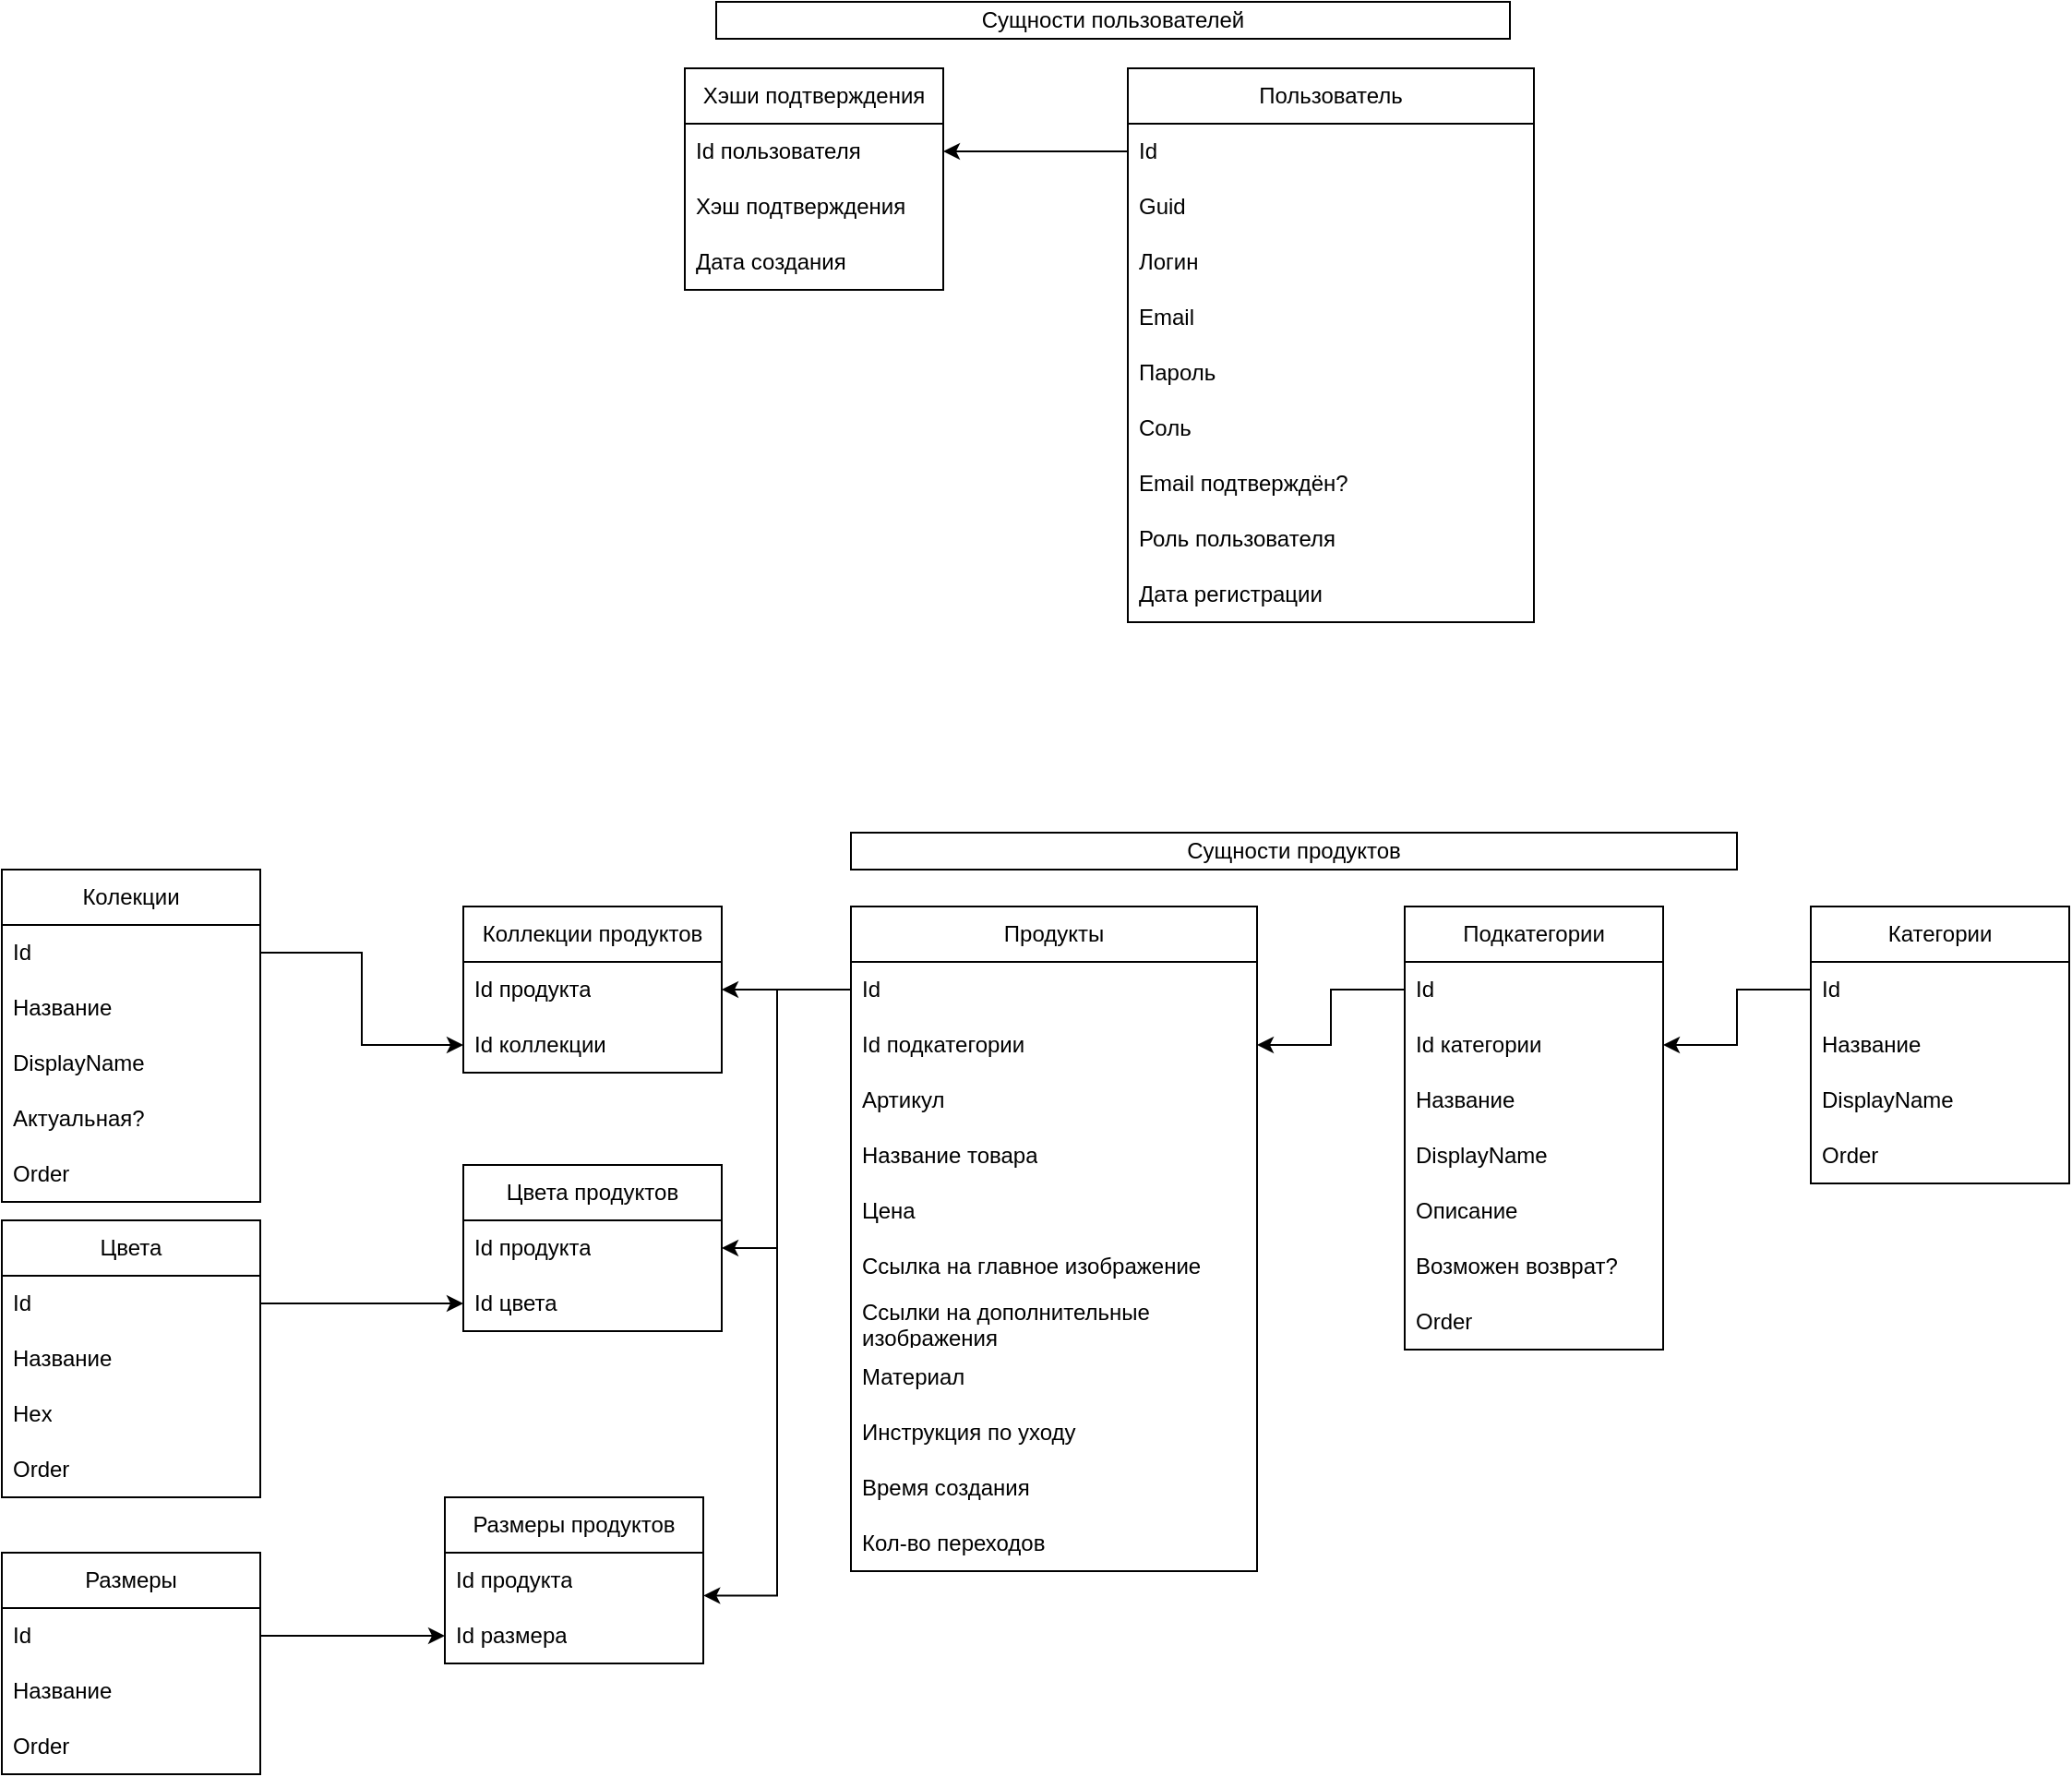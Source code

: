 <mxfile version="20.8.16" type="device"><diagram name="Страница 1" id="qZgRYrde17_SuBhzPgE3"><mxGraphModel dx="2572" dy="2032" grid="1" gridSize="10" guides="1" tooltips="1" connect="1" arrows="1" fold="1" page="1" pageScale="1" pageWidth="827" pageHeight="1169" math="0" shadow="0"><root><mxCell id="0"/><mxCell id="1" parent="0"/><mxCell id="1Yo5cwNijCHsMdxG44U0-1" value="Продукты" style="swimlane;fontStyle=0;childLayout=stackLayout;horizontal=1;startSize=30;horizontalStack=0;resizeParent=1;resizeParentMax=0;resizeLast=0;collapsible=1;marginBottom=0;whiteSpace=wrap;html=1;" parent="1" vertex="1"><mxGeometry x="-130" y="-230" width="220" height="360" as="geometry"/></mxCell><mxCell id="1Yo5cwNijCHsMdxG44U0-2" value="Id" style="text;strokeColor=none;fillColor=none;align=left;verticalAlign=middle;spacingLeft=4;spacingRight=4;overflow=hidden;points=[[0,0.5],[1,0.5]];portConstraint=eastwest;rotatable=0;whiteSpace=wrap;html=1;" parent="1Yo5cwNijCHsMdxG44U0-1" vertex="1"><mxGeometry y="30" width="220" height="30" as="geometry"/></mxCell><mxCell id="1Yo5cwNijCHsMdxG44U0-3" value="Id подкатегории" style="text;strokeColor=none;fillColor=none;align=left;verticalAlign=middle;spacingLeft=4;spacingRight=4;overflow=hidden;points=[[0,0.5],[1,0.5]];portConstraint=eastwest;rotatable=0;whiteSpace=wrap;html=1;" parent="1Yo5cwNijCHsMdxG44U0-1" vertex="1"><mxGeometry y="60" width="220" height="30" as="geometry"/></mxCell><mxCell id="1Yo5cwNijCHsMdxG44U0-45" value="Артикул" style="text;strokeColor=none;fillColor=none;align=left;verticalAlign=middle;spacingLeft=4;spacingRight=4;overflow=hidden;points=[[0,0.5],[1,0.5]];portConstraint=eastwest;rotatable=0;whiteSpace=wrap;html=1;" parent="1Yo5cwNijCHsMdxG44U0-1" vertex="1"><mxGeometry y="90" width="220" height="30" as="geometry"/></mxCell><mxCell id="1Yo5cwNijCHsMdxG44U0-71" value="Название товара" style="text;strokeColor=none;fillColor=none;align=left;verticalAlign=middle;spacingLeft=4;spacingRight=4;overflow=hidden;points=[[0,0.5],[1,0.5]];portConstraint=eastwest;rotatable=0;whiteSpace=wrap;html=1;" parent="1Yo5cwNijCHsMdxG44U0-1" vertex="1"><mxGeometry y="120" width="220" height="30" as="geometry"/></mxCell><mxCell id="1Yo5cwNijCHsMdxG44U0-78" value="Цена" style="text;strokeColor=none;fillColor=none;align=left;verticalAlign=middle;spacingLeft=4;spacingRight=4;overflow=hidden;points=[[0,0.5],[1,0.5]];portConstraint=eastwest;rotatable=0;whiteSpace=wrap;html=1;" parent="1Yo5cwNijCHsMdxG44U0-1" vertex="1"><mxGeometry y="150" width="220" height="30" as="geometry"/></mxCell><mxCell id="1Yo5cwNijCHsMdxG44U0-76" value="Ссылка на главное изображение" style="text;strokeColor=none;fillColor=none;align=left;verticalAlign=middle;spacingLeft=4;spacingRight=4;overflow=hidden;points=[[0,0.5],[1,0.5]];portConstraint=eastwest;rotatable=0;whiteSpace=wrap;html=1;" parent="1Yo5cwNijCHsMdxG44U0-1" vertex="1"><mxGeometry y="180" width="220" height="30" as="geometry"/></mxCell><mxCell id="1Yo5cwNijCHsMdxG44U0-77" value="Ссылки на дополнительные изображения" style="text;strokeColor=none;fillColor=none;align=left;verticalAlign=middle;spacingLeft=4;spacingRight=4;overflow=hidden;points=[[0,0.5],[1,0.5]];portConstraint=eastwest;rotatable=0;whiteSpace=wrap;html=1;" parent="1Yo5cwNijCHsMdxG44U0-1" vertex="1"><mxGeometry y="210" width="220" height="30" as="geometry"/></mxCell><mxCell id="1Yo5cwNijCHsMdxG44U0-53" value="Материал" style="text;strokeColor=none;fillColor=none;align=left;verticalAlign=middle;spacingLeft=4;spacingRight=4;overflow=hidden;points=[[0,0.5],[1,0.5]];portConstraint=eastwest;rotatable=0;whiteSpace=wrap;html=1;" parent="1Yo5cwNijCHsMdxG44U0-1" vertex="1"><mxGeometry y="240" width="220" height="30" as="geometry"/></mxCell><mxCell id="1Yo5cwNijCHsMdxG44U0-69" value="Инструкция по уходу" style="text;strokeColor=none;fillColor=none;align=left;verticalAlign=middle;spacingLeft=4;spacingRight=4;overflow=hidden;points=[[0,0.5],[1,0.5]];portConstraint=eastwest;rotatable=0;whiteSpace=wrap;html=1;" parent="1Yo5cwNijCHsMdxG44U0-1" vertex="1"><mxGeometry y="270" width="220" height="30" as="geometry"/></mxCell><mxCell id="1Yo5cwNijCHsMdxG44U0-52" value="Время создания" style="text;strokeColor=none;fillColor=none;align=left;verticalAlign=middle;spacingLeft=4;spacingRight=4;overflow=hidden;points=[[0,0.5],[1,0.5]];portConstraint=eastwest;rotatable=0;whiteSpace=wrap;html=1;" parent="1Yo5cwNijCHsMdxG44U0-1" vertex="1"><mxGeometry y="300" width="220" height="30" as="geometry"/></mxCell><mxCell id="1Yo5cwNijCHsMdxG44U0-70" value="Кол-во переходов" style="text;strokeColor=none;fillColor=none;align=left;verticalAlign=middle;spacingLeft=4;spacingRight=4;overflow=hidden;points=[[0,0.5],[1,0.5]];portConstraint=eastwest;rotatable=0;whiteSpace=wrap;html=1;" parent="1Yo5cwNijCHsMdxG44U0-1" vertex="1"><mxGeometry y="330" width="220" height="30" as="geometry"/></mxCell><mxCell id="1Yo5cwNijCHsMdxG44U0-19" value="Подкатегории" style="swimlane;fontStyle=0;childLayout=stackLayout;horizontal=1;startSize=30;horizontalStack=0;resizeParent=1;resizeParentMax=0;resizeLast=0;collapsible=1;marginBottom=0;whiteSpace=wrap;html=1;" parent="1" vertex="1"><mxGeometry x="170" y="-230" width="140" height="240" as="geometry"/></mxCell><mxCell id="1Yo5cwNijCHsMdxG44U0-20" value="Id" style="text;strokeColor=none;fillColor=none;align=left;verticalAlign=middle;spacingLeft=4;spacingRight=4;overflow=hidden;points=[[0,0.5],[1,0.5]];portConstraint=eastwest;rotatable=0;whiteSpace=wrap;html=1;" parent="1Yo5cwNijCHsMdxG44U0-19" vertex="1"><mxGeometry y="30" width="140" height="30" as="geometry"/></mxCell><mxCell id="1Yo5cwNijCHsMdxG44U0-21" value="Id категории" style="text;strokeColor=none;fillColor=none;align=left;verticalAlign=middle;spacingLeft=4;spacingRight=4;overflow=hidden;points=[[0,0.5],[1,0.5]];portConstraint=eastwest;rotatable=0;whiteSpace=wrap;html=1;" parent="1Yo5cwNijCHsMdxG44U0-19" vertex="1"><mxGeometry y="60" width="140" height="30" as="geometry"/></mxCell><mxCell id="WrPi92CGp4LUxfOSeH2P-5" value="Название" style="text;strokeColor=none;fillColor=none;align=left;verticalAlign=middle;spacingLeft=4;spacingRight=4;overflow=hidden;points=[[0,0.5],[1,0.5]];portConstraint=eastwest;rotatable=0;whiteSpace=wrap;html=1;" vertex="1" parent="1Yo5cwNijCHsMdxG44U0-19"><mxGeometry y="90" width="140" height="30" as="geometry"/></mxCell><mxCell id="WrPi92CGp4LUxfOSeH2P-6" value="DisplayName" style="text;strokeColor=none;fillColor=none;align=left;verticalAlign=middle;spacingLeft=4;spacingRight=4;overflow=hidden;points=[[0,0.5],[1,0.5]];portConstraint=eastwest;rotatable=0;whiteSpace=wrap;html=1;" vertex="1" parent="1Yo5cwNijCHsMdxG44U0-19"><mxGeometry y="120" width="140" height="30" as="geometry"/></mxCell><mxCell id="b9icPfwjyYHy-RqKGNiS-1" value="Описание" style="text;strokeColor=none;fillColor=none;align=left;verticalAlign=middle;spacingLeft=4;spacingRight=4;overflow=hidden;points=[[0,0.5],[1,0.5]];portConstraint=eastwest;rotatable=0;whiteSpace=wrap;html=1;" parent="1Yo5cwNijCHsMdxG44U0-19" vertex="1"><mxGeometry y="150" width="140" height="30" as="geometry"/></mxCell><mxCell id="WrPi92CGp4LUxfOSeH2P-7" value="Возможен возврат?" style="text;strokeColor=none;fillColor=none;align=left;verticalAlign=middle;spacingLeft=4;spacingRight=4;overflow=hidden;points=[[0,0.5],[1,0.5]];portConstraint=eastwest;rotatable=0;whiteSpace=wrap;html=1;" vertex="1" parent="1Yo5cwNijCHsMdxG44U0-19"><mxGeometry y="180" width="140" height="30" as="geometry"/></mxCell><mxCell id="WrPi92CGp4LUxfOSeH2P-8" value="Order" style="text;strokeColor=none;fillColor=none;align=left;verticalAlign=middle;spacingLeft=4;spacingRight=4;overflow=hidden;points=[[0,0.5],[1,0.5]];portConstraint=eastwest;rotatable=0;whiteSpace=wrap;html=1;" vertex="1" parent="1Yo5cwNijCHsMdxG44U0-19"><mxGeometry y="210" width="140" height="30" as="geometry"/></mxCell><mxCell id="1Yo5cwNijCHsMdxG44U0-23" value="Колекции" style="swimlane;fontStyle=0;childLayout=stackLayout;horizontal=1;startSize=30;horizontalStack=0;resizeParent=1;resizeParentMax=0;resizeLast=0;collapsible=1;marginBottom=0;whiteSpace=wrap;html=1;" parent="1" vertex="1"><mxGeometry x="-590" y="-250" width="140" height="180" as="geometry"/></mxCell><mxCell id="1Yo5cwNijCHsMdxG44U0-24" value="Id" style="text;strokeColor=none;fillColor=none;align=left;verticalAlign=middle;spacingLeft=4;spacingRight=4;overflow=hidden;points=[[0,0.5],[1,0.5]];portConstraint=eastwest;rotatable=0;whiteSpace=wrap;html=1;" parent="1Yo5cwNijCHsMdxG44U0-23" vertex="1"><mxGeometry y="30" width="140" height="30" as="geometry"/></mxCell><mxCell id="1Yo5cwNijCHsMdxG44U0-58" value="Название" style="text;strokeColor=none;fillColor=none;align=left;verticalAlign=middle;spacingLeft=4;spacingRight=4;overflow=hidden;points=[[0,0.5],[1,0.5]];portConstraint=eastwest;rotatable=0;whiteSpace=wrap;html=1;" parent="1Yo5cwNijCHsMdxG44U0-23" vertex="1"><mxGeometry y="60" width="140" height="30" as="geometry"/></mxCell><mxCell id="WrPi92CGp4LUxfOSeH2P-24" value="DisplayName" style="text;strokeColor=none;fillColor=none;align=left;verticalAlign=middle;spacingLeft=4;spacingRight=4;overflow=hidden;points=[[0,0.5],[1,0.5]];portConstraint=eastwest;rotatable=0;whiteSpace=wrap;html=1;" vertex="1" parent="1Yo5cwNijCHsMdxG44U0-23"><mxGeometry y="90" width="140" height="30" as="geometry"/></mxCell><mxCell id="1Yo5cwNijCHsMdxG44U0-25" value="Актуальная?" style="text;strokeColor=none;fillColor=none;align=left;verticalAlign=middle;spacingLeft=4;spacingRight=4;overflow=hidden;points=[[0,0.5],[1,0.5]];portConstraint=eastwest;rotatable=0;whiteSpace=wrap;html=1;" parent="1Yo5cwNijCHsMdxG44U0-23" vertex="1"><mxGeometry y="120" width="140" height="30" as="geometry"/></mxCell><mxCell id="1Yo5cwNijCHsMdxG44U0-40" value="Order" style="text;strokeColor=none;fillColor=none;align=left;verticalAlign=middle;spacingLeft=4;spacingRight=4;overflow=hidden;points=[[0,0.5],[1,0.5]];portConstraint=eastwest;rotatable=0;whiteSpace=wrap;html=1;" parent="1Yo5cwNijCHsMdxG44U0-23" vertex="1"><mxGeometry y="150" width="140" height="30" as="geometry"/></mxCell><mxCell id="1Yo5cwNijCHsMdxG44U0-30" value="Коллекции продуктов" style="swimlane;fontStyle=0;childLayout=stackLayout;horizontal=1;startSize=30;horizontalStack=0;resizeParent=1;resizeParentMax=0;resizeLast=0;collapsible=1;marginBottom=0;whiteSpace=wrap;html=1;" parent="1" vertex="1"><mxGeometry x="-340" y="-230" width="140" height="90" as="geometry"/></mxCell><mxCell id="1Yo5cwNijCHsMdxG44U0-31" value="Id продукта" style="text;strokeColor=none;fillColor=none;align=left;verticalAlign=middle;spacingLeft=4;spacingRight=4;overflow=hidden;points=[[0,0.5],[1,0.5]];portConstraint=eastwest;rotatable=0;whiteSpace=wrap;html=1;" parent="1Yo5cwNijCHsMdxG44U0-30" vertex="1"><mxGeometry y="30" width="140" height="30" as="geometry"/></mxCell><mxCell id="1Yo5cwNijCHsMdxG44U0-32" value="Id коллекции" style="text;strokeColor=none;fillColor=none;align=left;verticalAlign=middle;spacingLeft=4;spacingRight=4;overflow=hidden;points=[[0,0.5],[1,0.5]];portConstraint=eastwest;rotatable=0;whiteSpace=wrap;html=1;" parent="1Yo5cwNijCHsMdxG44U0-30" vertex="1"><mxGeometry y="60" width="140" height="30" as="geometry"/></mxCell><mxCell id="1Yo5cwNijCHsMdxG44U0-62" value="Цвета" style="swimlane;fontStyle=0;childLayout=stackLayout;horizontal=1;startSize=30;horizontalStack=0;resizeParent=1;resizeParentMax=0;resizeLast=0;collapsible=1;marginBottom=0;whiteSpace=wrap;html=1;" parent="1" vertex="1"><mxGeometry x="-590" y="-60" width="140" height="150" as="geometry"/></mxCell><mxCell id="1Yo5cwNijCHsMdxG44U0-63" value="Id" style="text;strokeColor=none;fillColor=none;align=left;verticalAlign=middle;spacingLeft=4;spacingRight=4;overflow=hidden;points=[[0,0.5],[1,0.5]];portConstraint=eastwest;rotatable=0;whiteSpace=wrap;html=1;" parent="1Yo5cwNijCHsMdxG44U0-62" vertex="1"><mxGeometry y="30" width="140" height="30" as="geometry"/></mxCell><mxCell id="1Yo5cwNijCHsMdxG44U0-68" value="Название" style="text;strokeColor=none;fillColor=none;align=left;verticalAlign=middle;spacingLeft=4;spacingRight=4;overflow=hidden;points=[[0,0.5],[1,0.5]];portConstraint=eastwest;rotatable=0;whiteSpace=wrap;html=1;" parent="1Yo5cwNijCHsMdxG44U0-62" vertex="1"><mxGeometry y="60" width="140" height="30" as="geometry"/></mxCell><mxCell id="1Yo5cwNijCHsMdxG44U0-64" value="Hex" style="text;strokeColor=none;fillColor=none;align=left;verticalAlign=middle;spacingLeft=4;spacingRight=4;overflow=hidden;points=[[0,0.5],[1,0.5]];portConstraint=eastwest;rotatable=0;whiteSpace=wrap;html=1;" parent="1Yo5cwNijCHsMdxG44U0-62" vertex="1"><mxGeometry y="90" width="140" height="30" as="geometry"/></mxCell><mxCell id="1Yo5cwNijCHsMdxG44U0-65" value="Order" style="text;strokeColor=none;fillColor=none;align=left;verticalAlign=middle;spacingLeft=4;spacingRight=4;overflow=hidden;points=[[0,0.5],[1,0.5]];portConstraint=eastwest;rotatable=0;whiteSpace=wrap;html=1;" parent="1Yo5cwNijCHsMdxG44U0-62" vertex="1"><mxGeometry y="120" width="140" height="30" as="geometry"/></mxCell><mxCell id="WrPi92CGp4LUxfOSeH2P-1" value="Сущности продуктов" style="rounded=0;whiteSpace=wrap;html=1;" vertex="1" parent="1"><mxGeometry x="-130" y="-270" width="480" height="20" as="geometry"/></mxCell><mxCell id="WrPi92CGp4LUxfOSeH2P-11" style="edgeStyle=orthogonalEdgeStyle;rounded=0;orthogonalLoop=1;jettySize=auto;html=1;exitX=0;exitY=0.5;exitDx=0;exitDy=0;entryX=1;entryY=0.5;entryDx=0;entryDy=0;" edge="1" parent="1" source="1Yo5cwNijCHsMdxG44U0-20" target="1Yo5cwNijCHsMdxG44U0-3"><mxGeometry relative="1" as="geometry"/></mxCell><mxCell id="WrPi92CGp4LUxfOSeH2P-12" value="Категории" style="swimlane;fontStyle=0;childLayout=stackLayout;horizontal=1;startSize=30;horizontalStack=0;resizeParent=1;resizeParentMax=0;resizeLast=0;collapsible=1;marginBottom=0;whiteSpace=wrap;html=1;" vertex="1" parent="1"><mxGeometry x="390" y="-230" width="140" height="150" as="geometry"/></mxCell><mxCell id="WrPi92CGp4LUxfOSeH2P-13" value="Id" style="text;strokeColor=none;fillColor=none;align=left;verticalAlign=middle;spacingLeft=4;spacingRight=4;overflow=hidden;points=[[0,0.5],[1,0.5]];portConstraint=eastwest;rotatable=0;whiteSpace=wrap;html=1;" vertex="1" parent="WrPi92CGp4LUxfOSeH2P-12"><mxGeometry y="30" width="140" height="30" as="geometry"/></mxCell><mxCell id="WrPi92CGp4LUxfOSeH2P-15" value="Название" style="text;strokeColor=none;fillColor=none;align=left;verticalAlign=middle;spacingLeft=4;spacingRight=4;overflow=hidden;points=[[0,0.5],[1,0.5]];portConstraint=eastwest;rotatable=0;whiteSpace=wrap;html=1;" vertex="1" parent="WrPi92CGp4LUxfOSeH2P-12"><mxGeometry y="60" width="140" height="30" as="geometry"/></mxCell><mxCell id="WrPi92CGp4LUxfOSeH2P-16" value="DisplayName" style="text;strokeColor=none;fillColor=none;align=left;verticalAlign=middle;spacingLeft=4;spacingRight=4;overflow=hidden;points=[[0,0.5],[1,0.5]];portConstraint=eastwest;rotatable=0;whiteSpace=wrap;html=1;" vertex="1" parent="WrPi92CGp4LUxfOSeH2P-12"><mxGeometry y="90" width="140" height="30" as="geometry"/></mxCell><mxCell id="WrPi92CGp4LUxfOSeH2P-21" value="Order" style="text;strokeColor=none;fillColor=none;align=left;verticalAlign=middle;spacingLeft=4;spacingRight=4;overflow=hidden;points=[[0,0.5],[1,0.5]];portConstraint=eastwest;rotatable=0;whiteSpace=wrap;html=1;" vertex="1" parent="WrPi92CGp4LUxfOSeH2P-12"><mxGeometry y="120" width="140" height="30" as="geometry"/></mxCell><mxCell id="WrPi92CGp4LUxfOSeH2P-22" style="edgeStyle=orthogonalEdgeStyle;rounded=0;orthogonalLoop=1;jettySize=auto;html=1;exitX=0;exitY=0.5;exitDx=0;exitDy=0;entryX=1;entryY=0.5;entryDx=0;entryDy=0;" edge="1" parent="1" source="WrPi92CGp4LUxfOSeH2P-13" target="1Yo5cwNijCHsMdxG44U0-21"><mxGeometry relative="1" as="geometry"/></mxCell><mxCell id="WrPi92CGp4LUxfOSeH2P-26" style="edgeStyle=orthogonalEdgeStyle;rounded=0;orthogonalLoop=1;jettySize=auto;html=1;exitX=0;exitY=0.5;exitDx=0;exitDy=0;entryX=1;entryY=0.5;entryDx=0;entryDy=0;" edge="1" parent="1" source="1Yo5cwNijCHsMdxG44U0-2" target="1Yo5cwNijCHsMdxG44U0-31"><mxGeometry relative="1" as="geometry"/></mxCell><mxCell id="WrPi92CGp4LUxfOSeH2P-27" style="edgeStyle=orthogonalEdgeStyle;rounded=0;orthogonalLoop=1;jettySize=auto;html=1;exitX=1;exitY=0.5;exitDx=0;exitDy=0;entryX=0;entryY=0.5;entryDx=0;entryDy=0;" edge="1" parent="1" source="1Yo5cwNijCHsMdxG44U0-24" target="1Yo5cwNijCHsMdxG44U0-32"><mxGeometry relative="1" as="geometry"/></mxCell><mxCell id="WrPi92CGp4LUxfOSeH2P-28" value="Цвета продуктов" style="swimlane;fontStyle=0;childLayout=stackLayout;horizontal=1;startSize=30;horizontalStack=0;resizeParent=1;resizeParentMax=0;resizeLast=0;collapsible=1;marginBottom=0;whiteSpace=wrap;html=1;" vertex="1" parent="1"><mxGeometry x="-340" y="-90" width="140" height="90" as="geometry"/></mxCell><mxCell id="WrPi92CGp4LUxfOSeH2P-29" value="Id продукта" style="text;strokeColor=none;fillColor=none;align=left;verticalAlign=middle;spacingLeft=4;spacingRight=4;overflow=hidden;points=[[0,0.5],[1,0.5]];portConstraint=eastwest;rotatable=0;whiteSpace=wrap;html=1;" vertex="1" parent="WrPi92CGp4LUxfOSeH2P-28"><mxGeometry y="30" width="140" height="30" as="geometry"/></mxCell><mxCell id="WrPi92CGp4LUxfOSeH2P-30" value="Id цвета" style="text;strokeColor=none;fillColor=none;align=left;verticalAlign=middle;spacingLeft=4;spacingRight=4;overflow=hidden;points=[[0,0.5],[1,0.5]];portConstraint=eastwest;rotatable=0;whiteSpace=wrap;html=1;" vertex="1" parent="WrPi92CGp4LUxfOSeH2P-28"><mxGeometry y="60" width="140" height="30" as="geometry"/></mxCell><mxCell id="WrPi92CGp4LUxfOSeH2P-31" style="edgeStyle=orthogonalEdgeStyle;rounded=0;orthogonalLoop=1;jettySize=auto;html=1;exitX=1;exitY=0.5;exitDx=0;exitDy=0;entryX=0;entryY=0.5;entryDx=0;entryDy=0;" edge="1" parent="1" source="1Yo5cwNijCHsMdxG44U0-63" target="WrPi92CGp4LUxfOSeH2P-30"><mxGeometry relative="1" as="geometry"/></mxCell><mxCell id="WrPi92CGp4LUxfOSeH2P-32" style="edgeStyle=orthogonalEdgeStyle;rounded=0;orthogonalLoop=1;jettySize=auto;html=1;exitX=0;exitY=0.5;exitDx=0;exitDy=0;entryX=1;entryY=0.5;entryDx=0;entryDy=0;" edge="1" parent="1" source="1Yo5cwNijCHsMdxG44U0-2" target="WrPi92CGp4LUxfOSeH2P-29"><mxGeometry relative="1" as="geometry"><Array as="points"><mxPoint x="-170" y="-185"/><mxPoint x="-170" y="-45"/></Array></mxGeometry></mxCell><mxCell id="WrPi92CGp4LUxfOSeH2P-33" value="Размеры" style="swimlane;fontStyle=0;childLayout=stackLayout;horizontal=1;startSize=30;horizontalStack=0;resizeParent=1;resizeParentMax=0;resizeLast=0;collapsible=1;marginBottom=0;whiteSpace=wrap;html=1;" vertex="1" parent="1"><mxGeometry x="-590" y="120" width="140" height="120" as="geometry"/></mxCell><mxCell id="WrPi92CGp4LUxfOSeH2P-34" value="Id" style="text;strokeColor=none;fillColor=none;align=left;verticalAlign=middle;spacingLeft=4;spacingRight=4;overflow=hidden;points=[[0,0.5],[1,0.5]];portConstraint=eastwest;rotatable=0;whiteSpace=wrap;html=1;" vertex="1" parent="WrPi92CGp4LUxfOSeH2P-33"><mxGeometry y="30" width="140" height="30" as="geometry"/></mxCell><mxCell id="WrPi92CGp4LUxfOSeH2P-35" value="Название" style="text;strokeColor=none;fillColor=none;align=left;verticalAlign=middle;spacingLeft=4;spacingRight=4;overflow=hidden;points=[[0,0.5],[1,0.5]];portConstraint=eastwest;rotatable=0;whiteSpace=wrap;html=1;" vertex="1" parent="WrPi92CGp4LUxfOSeH2P-33"><mxGeometry y="60" width="140" height="30" as="geometry"/></mxCell><mxCell id="WrPi92CGp4LUxfOSeH2P-37" value="Order" style="text;strokeColor=none;fillColor=none;align=left;verticalAlign=middle;spacingLeft=4;spacingRight=4;overflow=hidden;points=[[0,0.5],[1,0.5]];portConstraint=eastwest;rotatable=0;whiteSpace=wrap;html=1;" vertex="1" parent="WrPi92CGp4LUxfOSeH2P-33"><mxGeometry y="90" width="140" height="30" as="geometry"/></mxCell><mxCell id="WrPi92CGp4LUxfOSeH2P-38" value="Размеры продуктов" style="swimlane;fontStyle=0;childLayout=stackLayout;horizontal=1;startSize=30;horizontalStack=0;resizeParent=1;resizeParentMax=0;resizeLast=0;collapsible=1;marginBottom=0;whiteSpace=wrap;html=1;" vertex="1" parent="1"><mxGeometry x="-350" y="90" width="140" height="90" as="geometry"/></mxCell><mxCell id="WrPi92CGp4LUxfOSeH2P-39" value="Id продукта" style="text;strokeColor=none;fillColor=none;align=left;verticalAlign=middle;spacingLeft=4;spacingRight=4;overflow=hidden;points=[[0,0.5],[1,0.5]];portConstraint=eastwest;rotatable=0;whiteSpace=wrap;html=1;" vertex="1" parent="WrPi92CGp4LUxfOSeH2P-38"><mxGeometry y="30" width="140" height="30" as="geometry"/></mxCell><mxCell id="WrPi92CGp4LUxfOSeH2P-40" value="Id размера" style="text;strokeColor=none;fillColor=none;align=left;verticalAlign=middle;spacingLeft=4;spacingRight=4;overflow=hidden;points=[[0,0.5],[1,0.5]];portConstraint=eastwest;rotatable=0;whiteSpace=wrap;html=1;" vertex="1" parent="WrPi92CGp4LUxfOSeH2P-38"><mxGeometry y="60" width="140" height="30" as="geometry"/></mxCell><mxCell id="WrPi92CGp4LUxfOSeH2P-41" style="edgeStyle=orthogonalEdgeStyle;rounded=0;orthogonalLoop=1;jettySize=auto;html=1;exitX=1;exitY=0.5;exitDx=0;exitDy=0;entryX=0;entryY=0.5;entryDx=0;entryDy=0;" edge="1" parent="1" source="WrPi92CGp4LUxfOSeH2P-34" target="WrPi92CGp4LUxfOSeH2P-40"><mxGeometry relative="1" as="geometry"/></mxCell><mxCell id="WrPi92CGp4LUxfOSeH2P-42" style="edgeStyle=orthogonalEdgeStyle;rounded=0;orthogonalLoop=1;jettySize=auto;html=1;exitX=0;exitY=0.5;exitDx=0;exitDy=0;entryX=1.001;entryY=0.774;entryDx=0;entryDy=0;entryPerimeter=0;" edge="1" parent="1" source="1Yo5cwNijCHsMdxG44U0-2" target="WrPi92CGp4LUxfOSeH2P-39"><mxGeometry relative="1" as="geometry"/></mxCell><mxCell id="WrPi92CGp4LUxfOSeH2P-43" value="Сущности пользователей" style="rounded=0;whiteSpace=wrap;html=1;" vertex="1" parent="1"><mxGeometry x="-203" y="-720" width="430" height="20" as="geometry"/></mxCell><mxCell id="WrPi92CGp4LUxfOSeH2P-44" value="Пользователь" style="swimlane;fontStyle=0;childLayout=stackLayout;horizontal=1;startSize=30;horizontalStack=0;resizeParent=1;resizeParentMax=0;resizeLast=0;collapsible=1;marginBottom=0;whiteSpace=wrap;html=1;" vertex="1" parent="1"><mxGeometry x="20" y="-684" width="220" height="300" as="geometry"/></mxCell><mxCell id="WrPi92CGp4LUxfOSeH2P-45" value="Id" style="text;strokeColor=none;fillColor=none;align=left;verticalAlign=middle;spacingLeft=4;spacingRight=4;overflow=hidden;points=[[0,0.5],[1,0.5]];portConstraint=eastwest;rotatable=0;whiteSpace=wrap;html=1;" vertex="1" parent="WrPi92CGp4LUxfOSeH2P-44"><mxGeometry y="30" width="220" height="30" as="geometry"/></mxCell><mxCell id="WrPi92CGp4LUxfOSeH2P-46" value="Guid" style="text;strokeColor=none;fillColor=none;align=left;verticalAlign=middle;spacingLeft=4;spacingRight=4;overflow=hidden;points=[[0,0.5],[1,0.5]];portConstraint=eastwest;rotatable=0;whiteSpace=wrap;html=1;" vertex="1" parent="WrPi92CGp4LUxfOSeH2P-44"><mxGeometry y="60" width="220" height="30" as="geometry"/></mxCell><mxCell id="WrPi92CGp4LUxfOSeH2P-47" value="Логин" style="text;strokeColor=none;fillColor=none;align=left;verticalAlign=middle;spacingLeft=4;spacingRight=4;overflow=hidden;points=[[0,0.5],[1,0.5]];portConstraint=eastwest;rotatable=0;whiteSpace=wrap;html=1;" vertex="1" parent="WrPi92CGp4LUxfOSeH2P-44"><mxGeometry y="90" width="220" height="30" as="geometry"/></mxCell><mxCell id="WrPi92CGp4LUxfOSeH2P-48" value="Email" style="text;strokeColor=none;fillColor=none;align=left;verticalAlign=middle;spacingLeft=4;spacingRight=4;overflow=hidden;points=[[0,0.5],[1,0.5]];portConstraint=eastwest;rotatable=0;whiteSpace=wrap;html=1;" vertex="1" parent="WrPi92CGp4LUxfOSeH2P-44"><mxGeometry y="120" width="220" height="30" as="geometry"/></mxCell><mxCell id="WrPi92CGp4LUxfOSeH2P-49" value="Пароль" style="text;strokeColor=none;fillColor=none;align=left;verticalAlign=middle;spacingLeft=4;spacingRight=4;overflow=hidden;points=[[0,0.5],[1,0.5]];portConstraint=eastwest;rotatable=0;whiteSpace=wrap;html=1;" vertex="1" parent="WrPi92CGp4LUxfOSeH2P-44"><mxGeometry y="150" width="220" height="30" as="geometry"/></mxCell><mxCell id="WrPi92CGp4LUxfOSeH2P-50" value="Соль" style="text;strokeColor=none;fillColor=none;align=left;verticalAlign=middle;spacingLeft=4;spacingRight=4;overflow=hidden;points=[[0,0.5],[1,0.5]];portConstraint=eastwest;rotatable=0;whiteSpace=wrap;html=1;" vertex="1" parent="WrPi92CGp4LUxfOSeH2P-44"><mxGeometry y="180" width="220" height="30" as="geometry"/></mxCell><mxCell id="WrPi92CGp4LUxfOSeH2P-59" value="Email подтверждён?" style="text;strokeColor=none;fillColor=none;align=left;verticalAlign=middle;spacingLeft=4;spacingRight=4;overflow=hidden;points=[[0,0.5],[1,0.5]];portConstraint=eastwest;rotatable=0;whiteSpace=wrap;html=1;" vertex="1" parent="WrPi92CGp4LUxfOSeH2P-44"><mxGeometry y="210" width="220" height="30" as="geometry"/></mxCell><mxCell id="WrPi92CGp4LUxfOSeH2P-60" value="Роль пользователя" style="text;strokeColor=none;fillColor=none;align=left;verticalAlign=middle;spacingLeft=4;spacingRight=4;overflow=hidden;points=[[0,0.5],[1,0.5]];portConstraint=eastwest;rotatable=0;whiteSpace=wrap;html=1;" vertex="1" parent="WrPi92CGp4LUxfOSeH2P-44"><mxGeometry y="240" width="220" height="30" as="geometry"/></mxCell><mxCell id="WrPi92CGp4LUxfOSeH2P-61" value="Дата регистрации" style="text;strokeColor=none;fillColor=none;align=left;verticalAlign=middle;spacingLeft=4;spacingRight=4;overflow=hidden;points=[[0,0.5],[1,0.5]];portConstraint=eastwest;rotatable=0;whiteSpace=wrap;html=1;" vertex="1" parent="WrPi92CGp4LUxfOSeH2P-44"><mxGeometry y="270" width="220" height="30" as="geometry"/></mxCell><mxCell id="WrPi92CGp4LUxfOSeH2P-62" value="Хэши подтверждения" style="swimlane;fontStyle=0;childLayout=stackLayout;horizontal=1;startSize=30;horizontalStack=0;resizeParent=1;resizeParentMax=0;resizeLast=0;collapsible=1;marginBottom=0;whiteSpace=wrap;html=1;" vertex="1" parent="1"><mxGeometry x="-220" y="-684" width="140" height="120" as="geometry"/></mxCell><mxCell id="WrPi92CGp4LUxfOSeH2P-63" value="Id пользователя" style="text;strokeColor=none;fillColor=none;align=left;verticalAlign=middle;spacingLeft=4;spacingRight=4;overflow=hidden;points=[[0,0.5],[1,0.5]];portConstraint=eastwest;rotatable=0;whiteSpace=wrap;html=1;" vertex="1" parent="WrPi92CGp4LUxfOSeH2P-62"><mxGeometry y="30" width="140" height="30" as="geometry"/></mxCell><mxCell id="WrPi92CGp4LUxfOSeH2P-64" value="Хэш подтверждения" style="text;strokeColor=none;fillColor=none;align=left;verticalAlign=middle;spacingLeft=4;spacingRight=4;overflow=hidden;points=[[0,0.5],[1,0.5]];portConstraint=eastwest;rotatable=0;whiteSpace=wrap;html=1;" vertex="1" parent="WrPi92CGp4LUxfOSeH2P-62"><mxGeometry y="60" width="140" height="30" as="geometry"/></mxCell><mxCell id="WrPi92CGp4LUxfOSeH2P-65" value="Дата создания" style="text;strokeColor=none;fillColor=none;align=left;verticalAlign=middle;spacingLeft=4;spacingRight=4;overflow=hidden;points=[[0,0.5],[1,0.5]];portConstraint=eastwest;rotatable=0;whiteSpace=wrap;html=1;" vertex="1" parent="WrPi92CGp4LUxfOSeH2P-62"><mxGeometry y="90" width="140" height="30" as="geometry"/></mxCell><mxCell id="WrPi92CGp4LUxfOSeH2P-68" style="edgeStyle=orthogonalEdgeStyle;rounded=0;orthogonalLoop=1;jettySize=auto;html=1;exitX=0;exitY=0.5;exitDx=0;exitDy=0;entryX=1;entryY=0.5;entryDx=0;entryDy=0;" edge="1" parent="1" source="WrPi92CGp4LUxfOSeH2P-45" target="WrPi92CGp4LUxfOSeH2P-63"><mxGeometry relative="1" as="geometry"/></mxCell></root></mxGraphModel></diagram></mxfile>
